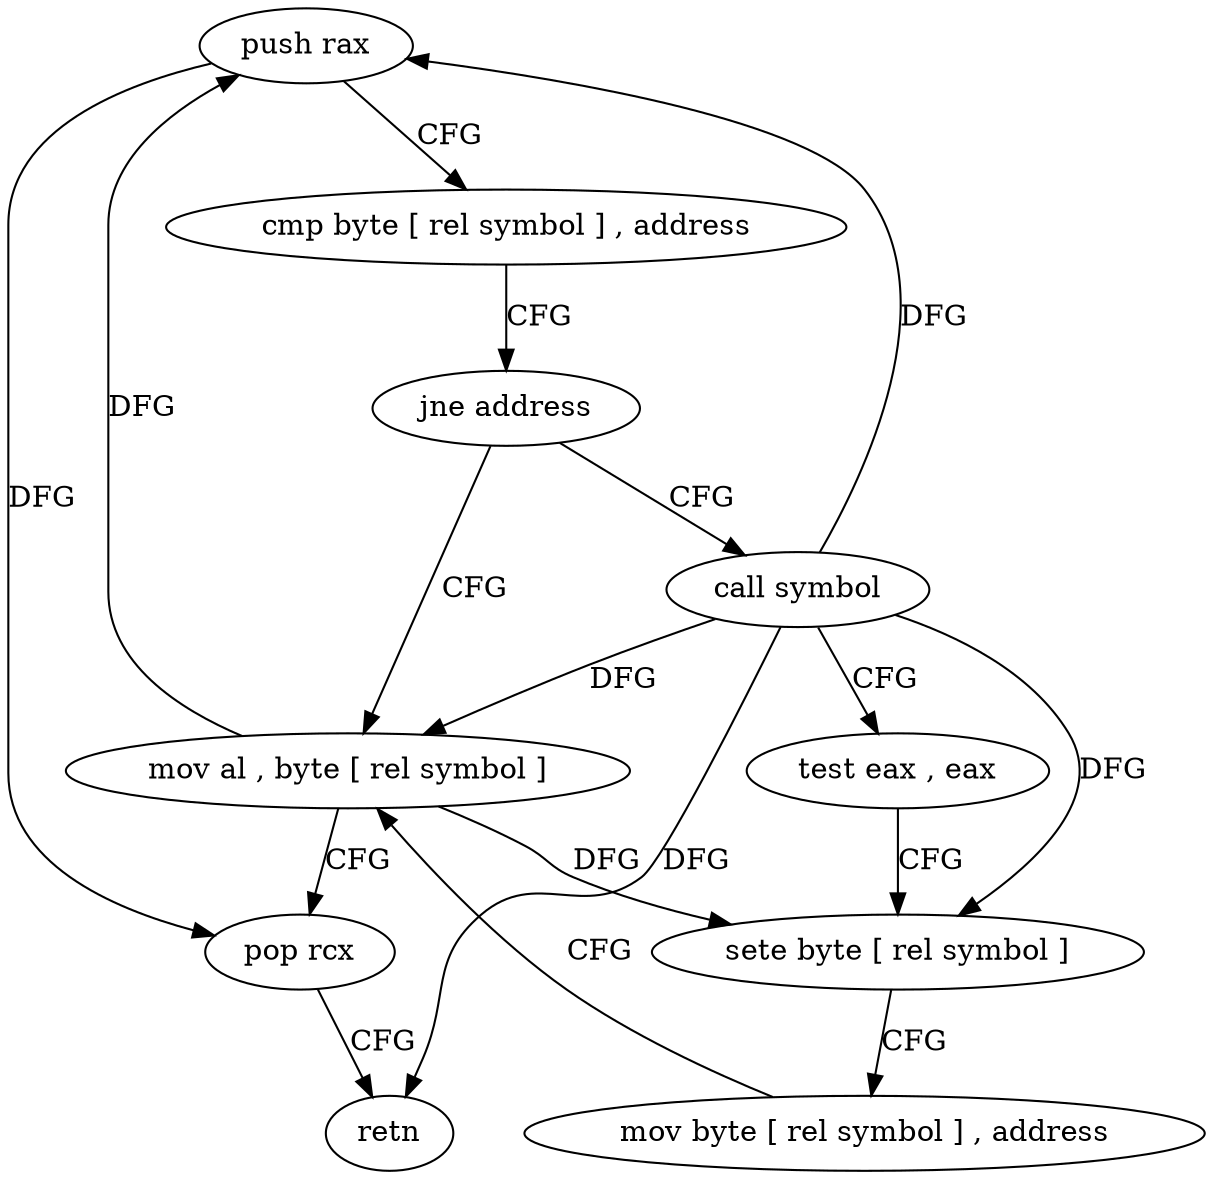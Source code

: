 digraph "func" {
"4259936" [label = "push rax" ]
"4259937" [label = "cmp byte [ rel symbol ] , address" ]
"4259944" [label = "jne address" ]
"4259967" [label = "mov al , byte [ rel symbol ]" ]
"4259946" [label = "call symbol" ]
"4259973" [label = "pop rcx" ]
"4259974" [label = "retn" ]
"4259951" [label = "test eax , eax" ]
"4259953" [label = "sete byte [ rel symbol ]" ]
"4259960" [label = "mov byte [ rel symbol ] , address" ]
"4259936" -> "4259937" [ label = "CFG" ]
"4259936" -> "4259973" [ label = "DFG" ]
"4259937" -> "4259944" [ label = "CFG" ]
"4259944" -> "4259967" [ label = "CFG" ]
"4259944" -> "4259946" [ label = "CFG" ]
"4259967" -> "4259973" [ label = "CFG" ]
"4259967" -> "4259936" [ label = "DFG" ]
"4259967" -> "4259953" [ label = "DFG" ]
"4259946" -> "4259951" [ label = "CFG" ]
"4259946" -> "4259936" [ label = "DFG" ]
"4259946" -> "4259967" [ label = "DFG" ]
"4259946" -> "4259974" [ label = "DFG" ]
"4259946" -> "4259953" [ label = "DFG" ]
"4259973" -> "4259974" [ label = "CFG" ]
"4259951" -> "4259953" [ label = "CFG" ]
"4259953" -> "4259960" [ label = "CFG" ]
"4259960" -> "4259967" [ label = "CFG" ]
}
